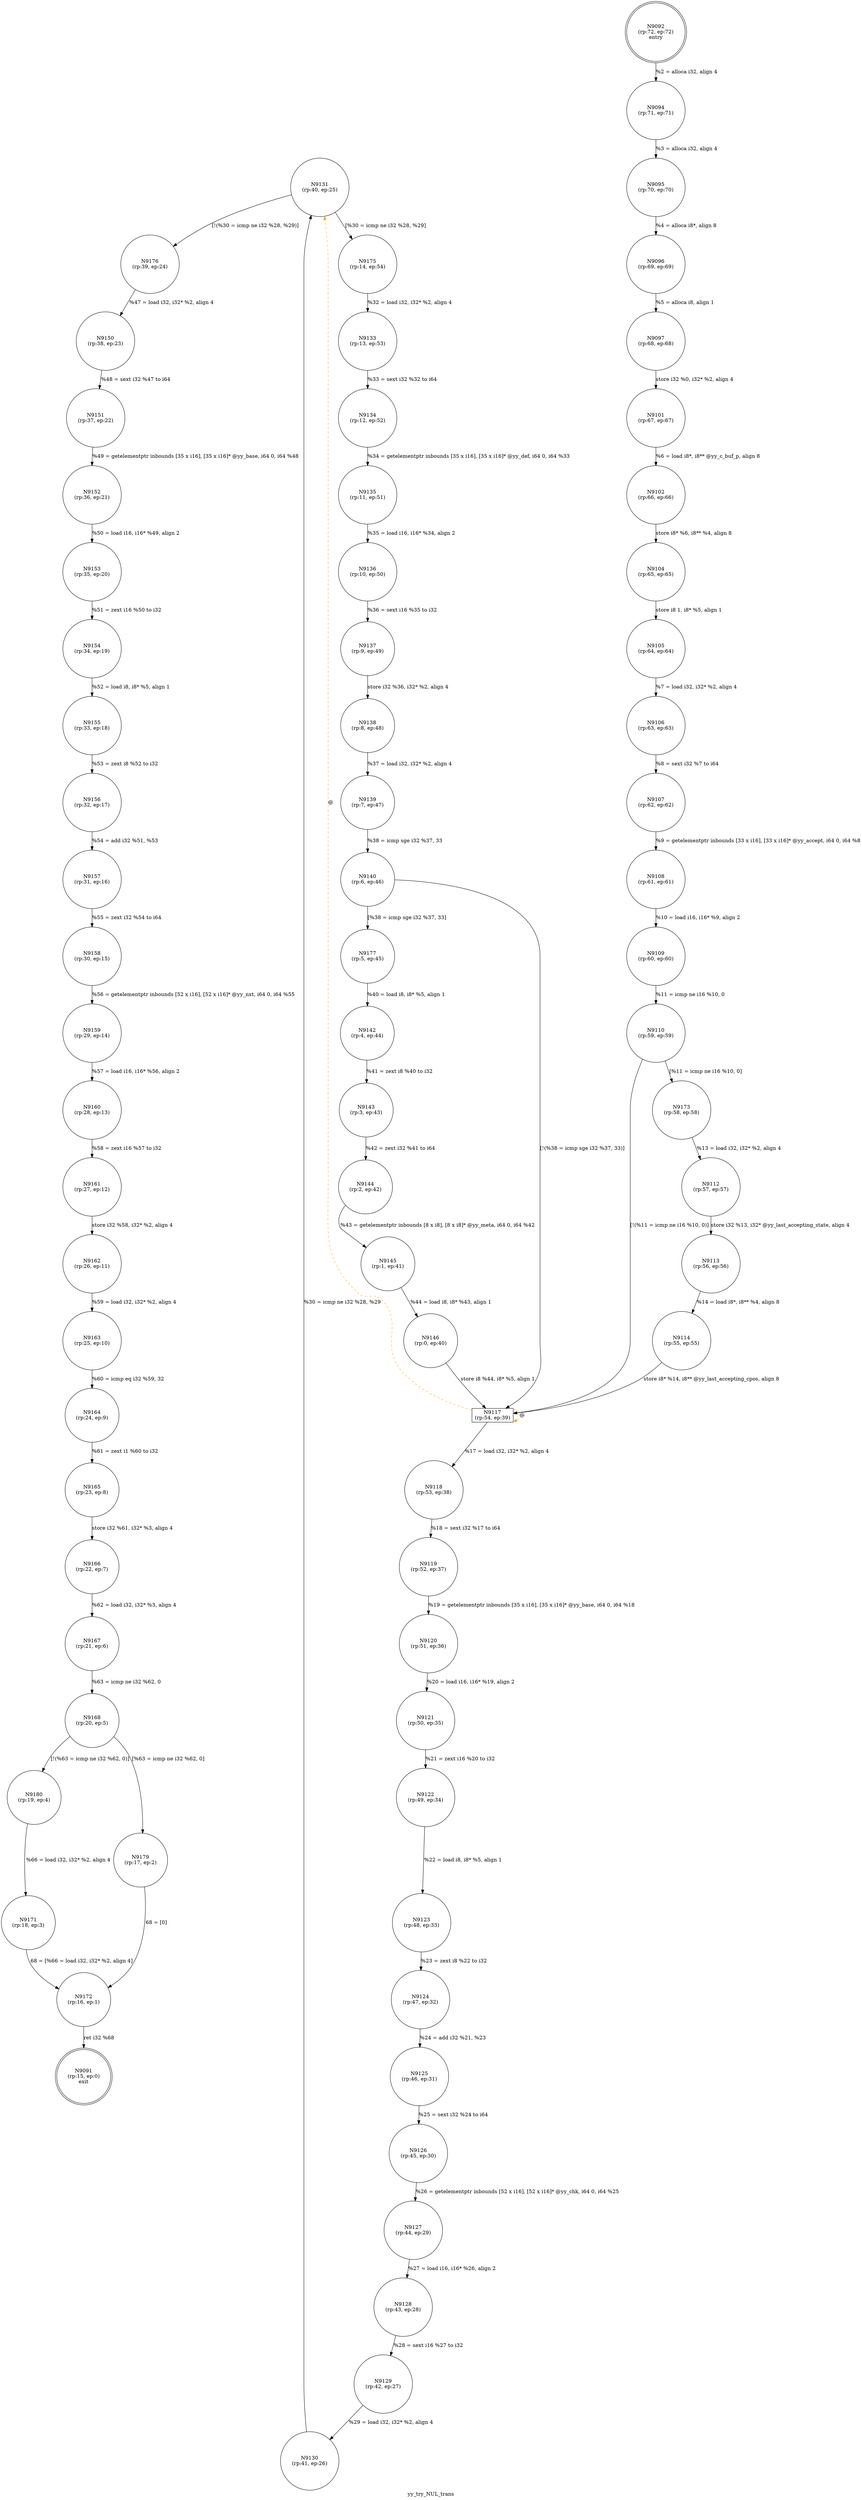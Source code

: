 digraph yy_try_NUL_trans {
label="yy_try_NUL_trans"
9091 [label="N9091\n(rp:15, ep:0)\nexit", shape="doublecircle"]
9092 [label="N9092\n(rp:72, ep:72)\nentry", shape="doublecircle"]
9092 -> 9094 [label="%2 = alloca i32, align 4"]
9094 [label="N9094\n(rp:71, ep:71)", shape="circle"]
9094 -> 9095 [label="%3 = alloca i32, align 4"]
9095 [label="N9095\n(rp:70, ep:70)", shape="circle"]
9095 -> 9096 [label="%4 = alloca i8*, align 8"]
9096 [label="N9096\n(rp:69, ep:69)", shape="circle"]
9096 -> 9097 [label="%5 = alloca i8, align 1"]
9097 [label="N9097\n(rp:68, ep:68)", shape="circle"]
9097 -> 9101 [label="store i32 %0, i32* %2, align 4"]
9101 [label="N9101\n(rp:67, ep:67)", shape="circle"]
9101 -> 9102 [label="%6 = load i8*, i8** @yy_c_buf_p, align 8"]
9102 [label="N9102\n(rp:66, ep:66)", shape="circle"]
9102 -> 9104 [label="store i8* %6, i8** %4, align 8"]
9104 [label="N9104\n(rp:65, ep:65)", shape="circle"]
9104 -> 9105 [label="store i8 1, i8* %5, align 1"]
9105 [label="N9105\n(rp:64, ep:64)", shape="circle"]
9105 -> 9106 [label="%7 = load i32, i32* %2, align 4"]
9106 [label="N9106\n(rp:63, ep:63)", shape="circle"]
9106 -> 9107 [label="%8 = sext i32 %7 to i64"]
9107 [label="N9107\n(rp:62, ep:62)", shape="circle"]
9107 -> 9108 [label="%9 = getelementptr inbounds [33 x i16], [33 x i16]* @yy_accept, i64 0, i64 %8"]
9108 [label="N9108\n(rp:61, ep:61)", shape="circle"]
9108 -> 9109 [label="%10 = load i16, i16* %9, align 2"]
9109 [label="N9109\n(rp:60, ep:60)", shape="circle"]
9109 -> 9110 [label="%11 = icmp ne i16 %10, 0"]
9110 [label="N9110\n(rp:59, ep:59)", shape="circle"]
9110 -> 9173 [label="[%11 = icmp ne i16 %10, 0]"]
9110 -> 9117 [label="[!(%11 = icmp ne i16 %10, 0)]"]
9112 [label="N9112\n(rp:57, ep:57)", shape="circle"]
9112 -> 9113 [label="store i32 %13, i32* @yy_last_accepting_state, align 4"]
9113 [label="N9113\n(rp:56, ep:56)", shape="circle"]
9113 -> 9114 [label="%14 = load i8*, i8** %4, align 8"]
9114 [label="N9114\n(rp:55, ep:55)", shape="circle"]
9114 -> 9117 [label="store i8* %14, i8** @yy_last_accepting_cpos, align 8"]
9117 [label="N9117\n(rp:54, ep:39)", shape="box"]
9117 -> 9118 [label="%17 = load i32, i32* %2, align 4"]
9117 -> 9117 [label="@", style="dashed", color="orange"]
9117 -> 9131 [label="@", style="dashed", color="orange"]
9118 [label="N9118\n(rp:53, ep:38)", shape="circle"]
9118 -> 9119 [label="%18 = sext i32 %17 to i64"]
9119 [label="N9119\n(rp:52, ep:37)", shape="circle"]
9119 -> 9120 [label="%19 = getelementptr inbounds [35 x i16], [35 x i16]* @yy_base, i64 0, i64 %18"]
9120 [label="N9120\n(rp:51, ep:36)", shape="circle"]
9120 -> 9121 [label="%20 = load i16, i16* %19, align 2"]
9121 [label="N9121\n(rp:50, ep:35)", shape="circle"]
9121 -> 9122 [label="%21 = zext i16 %20 to i32"]
9122 [label="N9122\n(rp:49, ep:34)", shape="circle"]
9122 -> 9123 [label="%22 = load i8, i8* %5, align 1"]
9123 [label="N9123\n(rp:48, ep:33)", shape="circle"]
9123 -> 9124 [label="%23 = zext i8 %22 to i32"]
9124 [label="N9124\n(rp:47, ep:32)", shape="circle"]
9124 -> 9125 [label="%24 = add i32 %21, %23"]
9125 [label="N9125\n(rp:46, ep:31)", shape="circle"]
9125 -> 9126 [label="%25 = sext i32 %24 to i64"]
9126 [label="N9126\n(rp:45, ep:30)", shape="circle"]
9126 -> 9127 [label="%26 = getelementptr inbounds [52 x i16], [52 x i16]* @yy_chk, i64 0, i64 %25"]
9127 [label="N9127\n(rp:44, ep:29)", shape="circle"]
9127 -> 9128 [label="%27 = load i16, i16* %26, align 2"]
9128 [label="N9128\n(rp:43, ep:28)", shape="circle"]
9128 -> 9129 [label="%28 = sext i16 %27 to i32"]
9129 [label="N9129\n(rp:42, ep:27)", shape="circle"]
9129 -> 9130 [label="%29 = load i32, i32* %2, align 4"]
9130 [label="N9130\n(rp:41, ep:26)", shape="circle"]
9130 -> 9131 [label="%30 = icmp ne i32 %28, %29"]
9131 [label="N9131\n(rp:40, ep:25)", shape="circle"]
9131 -> 9175 [label="[%30 = icmp ne i32 %28, %29]"]
9131 -> 9176 [label="[!(%30 = icmp ne i32 %28, %29)]"]
9133 [label="N9133\n(rp:13, ep:53)", shape="circle"]
9133 -> 9134 [label="%33 = sext i32 %32 to i64"]
9134 [label="N9134\n(rp:12, ep:52)", shape="circle"]
9134 -> 9135 [label="%34 = getelementptr inbounds [35 x i16], [35 x i16]* @yy_def, i64 0, i64 %33"]
9135 [label="N9135\n(rp:11, ep:51)", shape="circle"]
9135 -> 9136 [label="%35 = load i16, i16* %34, align 2"]
9136 [label="N9136\n(rp:10, ep:50)", shape="circle"]
9136 -> 9137 [label="%36 = sext i16 %35 to i32"]
9137 [label="N9137\n(rp:9, ep:49)", shape="circle"]
9137 -> 9138 [label="store i32 %36, i32* %2, align 4"]
9138 [label="N9138\n(rp:8, ep:48)", shape="circle"]
9138 -> 9139 [label="%37 = load i32, i32* %2, align 4"]
9139 [label="N9139\n(rp:7, ep:47)", shape="circle"]
9139 -> 9140 [label="%38 = icmp sge i32 %37, 33"]
9140 [label="N9140\n(rp:6, ep:46)", shape="circle"]
9140 -> 9177 [label="[%38 = icmp sge i32 %37, 33]"]
9140 -> 9117 [label="[!(%38 = icmp sge i32 %37, 33)]"]
9142 [label="N9142\n(rp:4, ep:44)", shape="circle"]
9142 -> 9143 [label="%41 = zext i8 %40 to i32"]
9143 [label="N9143\n(rp:3, ep:43)", shape="circle"]
9143 -> 9144 [label="%42 = zext i32 %41 to i64"]
9144 [label="N9144\n(rp:2, ep:42)", shape="circle"]
9144 -> 9145 [label="%43 = getelementptr inbounds [8 x i8], [8 x i8]* @yy_meta, i64 0, i64 %42"]
9145 [label="N9145\n(rp:1, ep:41)", shape="circle"]
9145 -> 9146 [label="%44 = load i8, i8* %43, align 1"]
9146 [label="N9146\n(rp:0, ep:40)", shape="circle"]
9146 -> 9117 [label="store i8 %44, i8* %5, align 1"]
9150 [label="N9150\n(rp:38, ep:23)", shape="circle"]
9150 -> 9151 [label="%48 = sext i32 %47 to i64"]
9151 [label="N9151\n(rp:37, ep:22)", shape="circle"]
9151 -> 9152 [label="%49 = getelementptr inbounds [35 x i16], [35 x i16]* @yy_base, i64 0, i64 %48"]
9152 [label="N9152\n(rp:36, ep:21)", shape="circle"]
9152 -> 9153 [label="%50 = load i16, i16* %49, align 2"]
9153 [label="N9153\n(rp:35, ep:20)", shape="circle"]
9153 -> 9154 [label="%51 = zext i16 %50 to i32"]
9154 [label="N9154\n(rp:34, ep:19)", shape="circle"]
9154 -> 9155 [label="%52 = load i8, i8* %5, align 1"]
9155 [label="N9155\n(rp:33, ep:18)", shape="circle"]
9155 -> 9156 [label="%53 = zext i8 %52 to i32"]
9156 [label="N9156\n(rp:32, ep:17)", shape="circle"]
9156 -> 9157 [label="%54 = add i32 %51, %53"]
9157 [label="N9157\n(rp:31, ep:16)", shape="circle"]
9157 -> 9158 [label="%55 = zext i32 %54 to i64"]
9158 [label="N9158\n(rp:30, ep:15)", shape="circle"]
9158 -> 9159 [label="%56 = getelementptr inbounds [52 x i16], [52 x i16]* @yy_nxt, i64 0, i64 %55"]
9159 [label="N9159\n(rp:29, ep:14)", shape="circle"]
9159 -> 9160 [label="%57 = load i16, i16* %56, align 2"]
9160 [label="N9160\n(rp:28, ep:13)", shape="circle"]
9160 -> 9161 [label="%58 = zext i16 %57 to i32"]
9161 [label="N9161\n(rp:27, ep:12)", shape="circle"]
9161 -> 9162 [label="store i32 %58, i32* %2, align 4"]
9162 [label="N9162\n(rp:26, ep:11)", shape="circle"]
9162 -> 9163 [label="%59 = load i32, i32* %2, align 4"]
9163 [label="N9163\n(rp:25, ep:10)", shape="circle"]
9163 -> 9164 [label="%60 = icmp eq i32 %59, 32"]
9164 [label="N9164\n(rp:24, ep:9)", shape="circle"]
9164 -> 9165 [label="%61 = zext i1 %60 to i32"]
9165 [label="N9165\n(rp:23, ep:8)", shape="circle"]
9165 -> 9166 [label="store i32 %61, i32* %3, align 4"]
9166 [label="N9166\n(rp:22, ep:7)", shape="circle"]
9166 -> 9167 [label="%62 = load i32, i32* %3, align 4"]
9167 [label="N9167\n(rp:21, ep:6)", shape="circle"]
9167 -> 9168 [label="%63 = icmp ne i32 %62, 0"]
9168 [label="N9168\n(rp:20, ep:5)", shape="circle"]
9168 -> 9179 [label="[%63 = icmp ne i32 %62, 0]"]
9168 -> 9180 [label="[!(%63 = icmp ne i32 %62, 0)]"]
9171 [label="N9171\n(rp:18, ep:3)", shape="circle"]
9171 -> 9172 [label="68 = [%66 = load i32, i32* %2, align 4]"]
9172 [label="N9172\n(rp:16, ep:1)", shape="circle"]
9172 -> 9091 [label="ret i32 %68"]
9173 [label="N9173\n(rp:58, ep:58)", shape="circle"]
9173 -> 9112 [label="%13 = load i32, i32* %2, align 4"]
9175 [label="N9175\n(rp:14, ep:54)", shape="circle"]
9175 -> 9133 [label="%32 = load i32, i32* %2, align 4"]
9176 [label="N9176\n(rp:39, ep:24)", shape="circle"]
9176 -> 9150 [label="%47 = load i32, i32* %2, align 4"]
9177 [label="N9177\n(rp:5, ep:45)", shape="circle"]
9177 -> 9142 [label="%40 = load i8, i8* %5, align 1"]
9179 [label="N9179\n(rp:17, ep:2)", shape="circle"]
9179 -> 9172 [label="68 = [0]"]
9180 [label="N9180\n(rp:19, ep:4)", shape="circle"]
9180 -> 9171 [label="%66 = load i32, i32* %2, align 4"]
}
